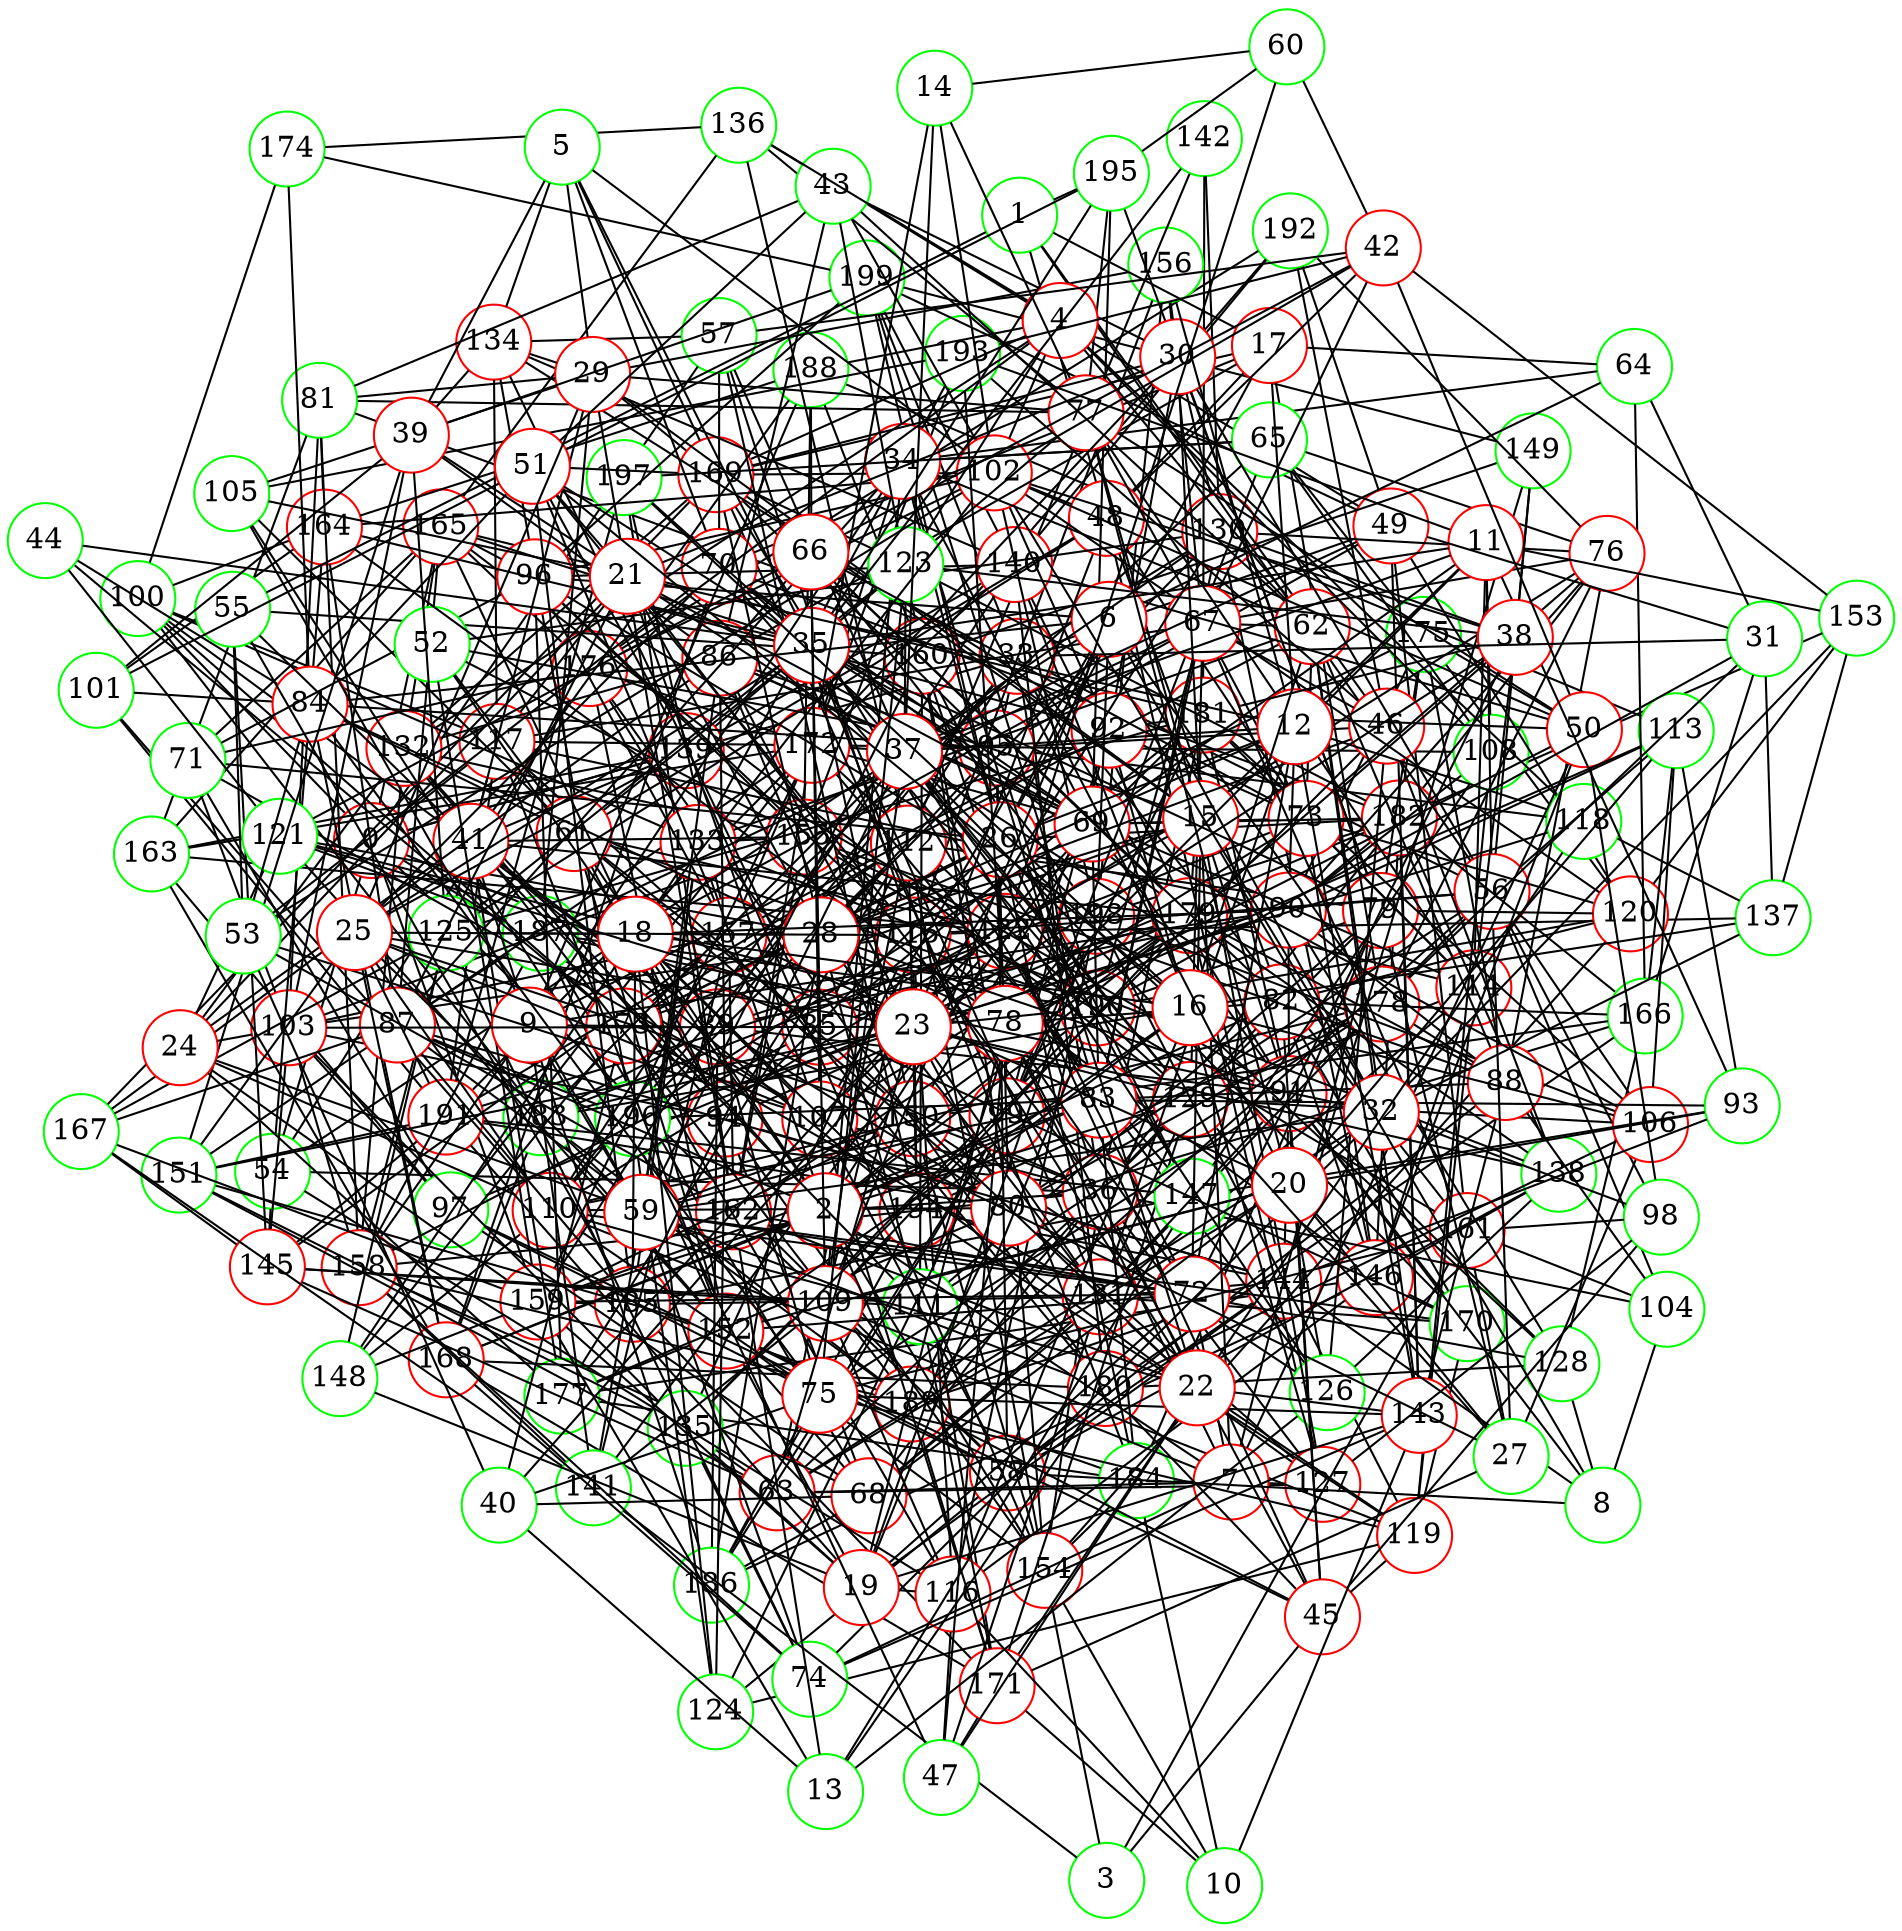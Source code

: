 graph {
graph ["layout"="fdp"]
node ["style"="filled","fillcolor"="white","fixedsize"="true","shape"="circle"]
"0" ["color"="red"]
"33" ["color"="red"]
"161" ["color"="red"]
"130" ["color"="red"]
"146" ["color"="red"]
"170" ["color"="green"]
"177" ["color"="green"]
"184" ["color"="green"]
"185" ["color"="red"]
"182" ["color"="red"]
"198" ["color"="red"]
"186" ["color"="green"]
"194" ["color"="red"]
"142" ["color"="green"]
"181" ["color"="red"]
"36" ["color"="red"]
"160" ["color"="red"]
"192" ["color"="green"]
"188" ["color"="green"]
"68" ["color"="red"]
"97" ["color"="green"]
"163" ["color"="green"]
"165" ["color"="red"]
"176" ["color"="red"]
"180" ["color"="red"]
"168" ["color"="red"]
"183" ["color"="green"]
"189" ["color"="red"]
"171" ["color"="red"]
"172" ["color"="red"]
"193" ["color"="green"]
"191" ["color"="red"]
"197" ["color"="green"]
"103" ["color"="red"]
"135" ["color"="green"]
"151" ["color"="green"]
"152" ["color"="red"]
"154" ["color"="red"]
"187" ["color"="green"]
"190" ["color"="red"]
"199" ["color"="green"]
"145" ["color"="red"]
"167" ["color"="green"]
"169" ["color"="red"]
"157" ["color"="red"]
"162" ["color"="red"]
"179" ["color"="red"]
"173" ["color"="red"]
"175" ["color"="green"]
"115" ["color"="red"]
"116" ["color"="red"]
"122" ["color"="red"]
"137" ["color"="green"]
"153" ["color"="green"]
"155" ["color"="red"]
"156" ["color"="green"]
"158" ["color"="red"]
"114" ["color"="red"]
"129" ["color"="red"]
"131" ["color"="red"]
"144" ["color"="red"]
"149" ["color"="green"]
"178" ["color"="red"]
"119" ["color"="red"]
"124" ["color"="green"]
"196" ["color"="green"]
"94" ["color"="red"]
"132" ["color"="red"]
"104" ["color"="green"]
"107" ["color"="red"]
"127" ["color"="red"]
"79" ["color"="red"]
"112" ["color"="red"]
"136" ["color"="green"]
"174" ["color"="green"]
"126" ["color"="green"]
"150" ["color"="red"]
"166" ["color"="green"]
"159" ["color"="red"]
"138" ["color"="green"]
"195" ["color"="green"]
"120" ["color"="red"]
"111" ["color"="green"]
"82" ["color"="red"]
"54" ["color"="green"]
"164" ["color"="red"]
"89" ["color"="red"]
"100" ["color"="green"]
"117" ["color"="red"]
"134" ["color"="red"]
"140" ["color"="red"]
"133" ["color"="red"]
"148" ["color"="green"]
"90" ["color"="red"]
"128" ["color"="green"]
"108" ["color"="green"]
"147" ["color"="green"]
"113" ["color"="green"]
"91" ["color"="red"]
"139" ["color"="red"]
"63" ["color"="red"]
"99" ["color"="red"]
"110" ["color"="red"]
"49" ["color"="red"]
"95" ["color"="red"]
"101" ["color"="green"]
"118" ["color"="green"]
"143" ["color"="red"]
"81" ["color"="green"]
"56" ["color"="red"]
"98" ["color"="green"]
"106" ["color"="red"]
"80" ["color"="red"]
"86" ["color"="red"]
"85" ["color"="red"]
"57" ["color"="green"]
"70" ["color"="red"]
"58" ["color"="red"]
"88" ["color"="red"]
"1" ["color"="green"]
"48" ["color"="red"]
"102" ["color"="red"]
"73" ["color"="red"]
"92" ["color"="red"]
"96" ["color"="red"]
"61" ["color"="red"]
"84" ["color"="red"]
"105" ["color"="green"]
"125" ["color"="green"]
"17" ["color"="red"]
"64" ["color"="green"]
"26" ["color"="red"]
"34" ["color"="red"]
"65" ["color"="green"]
"76" ["color"="red"]
"83" ["color"="red"]
"93" ["color"="green"]
"69" ["color"="red"]
"141" ["color"="green"]
"87" ["color"="red"]
"109" ["color"="red"]
"62" ["color"="red"]
"67" ["color"="red"]
"77" ["color"="red"]
"71" ["color"="green"]
"55" ["color"="green"]
"46" ["color"="red"]
"2" ["color"="red"]
"7" ["color"="red"]
"50" ["color"="red"]
"78" ["color"="red"]
"121" ["color"="green"]
"72" ["color"="red"]
"74" ["color"="green"]
"15" ["color"="red"]
"28" ["color"="red"]
"29" ["color"="red"]
"41" ["color"="red"]
"30" ["color"="red"]
"43" ["color"="green"]
"51" ["color"="red"]
"52" ["color"="green"]
"3" ["color"="green"]
"45" ["color"="red"]
"4" ["color"="red"]
"123" ["color"="green"]
"5" ["color"="green"]
"35" ["color"="red"]
"44" ["color"="green"]
"39" ["color"="red"]
"6" ["color"="red"]
"32" ["color"="red"]
"59" ["color"="red"]
"37" ["color"="red"]
"8" ["color"="green"]
"9" ["color"="red"]
"10" ["color"="green"]
"11" ["color"="red"]
"12" ["color"="red"]
"21" ["color"="red"]
"24" ["color"="red"]
"13" ["color"="green"]
"40" ["color"="green"]
"53" ["color"="green"]
"75" ["color"="red"]
"14" ["color"="green"]
"60" ["color"="green"]
"16" ["color"="red"]
"18" ["color"="red"]
"19" ["color"="red"]
"20" ["color"="red"]
"27" ["color"="green"]
"22" ["color"="red"]
"47" ["color"="green"]
"23" ["color"="red"]
"38" ["color"="red"]
"25" ["color"="red"]
"31" ["color"="green"]
"42" ["color"="red"]
"66" ["color"="red"]
"0" -- "33"
"0" -- "100"
"0" -- "85"
"0" -- "117"
"0" -- "165"
"0" -- "54"
"0" -- "57"
"0" -- "58"
"0" -- "107"
"0" -- "139"
"0" -- "159"
"33" -- "161"
"33" -- "130"
"33" -- "36"
"33" -- "199"
"33" -- "110"
"33" -- "49"
"33" -- "81"
"33" -- "56"
"33" -- "89"
"33" -- "91"
"33" -- "94"
"33" -- "95"
"130" -- "146"
"130" -- "142"
"146" -- "170"
"146" -- "177"
"146" -- "182"
"146" -- "186"
"177" -- "184"
"184" -- "185"
"182" -- "198"
"186" -- "194"
"142" -- "181"
"36" -- "160"
"36" -- "68"
"36" -- "104"
"36" -- "107"
"36" -- "79"
"36" -- "82"
"36" -- "181"
"36" -- "54"
"36" -- "150"
"36" -- "182"
"36" -- "89"
"36" -- "154"
"36" -- "189"
"36" -- "158"
"36" -- "63"
"36" -- "127"
"160" -- "192"
"160" -- "188"
"68" -- "97"
"68" -- "114"
"68" -- "131"
"68" -- "183"
"68" -- "186"
"68" -- "187"
"68" -- "94"
"68" -- "158"
"97" -- "163"
"97" -- "182"
"97" -- "103"
"97" -- "172"
"163" -- "165"
"163" -- "168"
"163" -- "172"
"165" -- "176"
"165" -- "181"
"176" -- "192"
"176" -- "180"
"168" -- "180"
"168" -- "183"
"168" -- "171"
"183" -- "189"
"171" -- "194"
"171" -- "185"
"171" -- "189"
"172" -- "193"
"172" -- "176"
"172" -- "191"
"191" -- "197"
"191" -- "198"
"103" -- "135"
"103" -- "145"
"103" -- "115"
"103" -- "155"
"103" -- "157"
"103" -- "158"
"135" -- "151"
"135" -- "190"
"151" -- "152"
"151" -- "172"
"151" -- "191"
"152" -- "176"
"152" -- "177"
"152" -- "154"
"152" -- "187"
"154" -- "184"
"187" -- "190"
"190" -- "199"
"145" -- "167"
"145" -- "157"
"145" -- "191"
"167" -- "169"
"157" -- "162"
"157" -- "197"
"157" -- "198"
"157" -- "172"
"157" -- "173"
"157" -- "180"
"162" -- "179"
"162" -- "197"
"162" -- "172"
"179" -- "181"
"173" -- "175"
"175" -- "182"
"115" -- "194"
"115" -- "135"
"115" -- "146"
"115" -- "116"
"115" -- "122"
"115" -- "156"
"116" -- "146"
"116" -- "198"
"116" -- "173"
"122" -- "163"
"122" -- "137"
"122" -- "155"
"137" -- "153"
"153" -- "182"
"155" -- "161"
"155" -- "162"
"155" -- "188"
"156" -- "198"
"158" -- "187"
"158" -- "189"
"114" -- "129"
"114" -- "146"
"114" -- "179"
"114" -- "181"
"114" -- "119"
"129" -- "131"
"129" -- "165"
"129" -- "171"
"129" -- "172"
"131" -- "170"
"131" -- "173"
"131" -- "144"
"131" -- "178"
"131" -- "185"
"144" -- "194"
"144" -- "149"
"144" -- "189"
"149" -- "160"
"149" -- "199"
"178" -- "194"
"119" -- "194"
"119" -- "198"
"119" -- "170"
"119" -- "124"
"124" -- "196"
"94" -- "144"
"94" -- "179"
"94" -- "132"
"94" -- "103"
"94" -- "154"
"94" -- "124"
"132" -- "165"
"132" -- "169"
"132" -- "155"
"132" -- "189"
"132" -- "158"
"104" -- "161"
"107" -- "171"
"107" -- "177"
"107" -- "127"
"127" -- "179"
"127" -- "184"
"79" -- "112"
"79" -- "195"
"79" -- "120"
"79" -- "184"
"79" -- "190"
"79" -- "111"
"79" -- "175"
"112" -- "177"
"112" -- "194"
"112" -- "196"
"112" -- "136"
"112" -- "154"
"112" -- "173"
"112" -- "126"
"112" -- "142"
"112" -- "191"
"136" -- "165"
"136" -- "174"
"174" -- "199"
"126" -- "150"
"126" -- "138"
"150" -- "179"
"150" -- "166"
"150" -- "154"
"150" -- "159"
"166" -- "180"
"166" -- "182"
"159" -- "167"
"159" -- "172"
"159" -- "185"
"138" -- "146"
"138" -- "179"
"138" -- "182"
"120" -- "153"
"120" -- "154"
"120" -- "190"
"120" -- "175"
"111" -- "160"
"111" -- "145"
"111" -- "178"
"111" -- "171"
"82" -- "146"
"82" -- "166"
"82" -- "120"
"82" -- "170"
"54" -- "176"
"54" -- "145"
"54" -- "116"
"54" -- "164"
"164" -- "188"
"89" -- "100"
"89" -- "183"
"89" -- "90"
"89" -- "122"
"89" -- "186"
"89" -- "91"
"100" -- "164"
"100" -- "117"
"100" -- "133"
"100" -- "183"
"100" -- "173"
"100" -- "174"
"117" -- "134"
"117" -- "150"
"117" -- "152"
"117" -- "172"
"117" -- "158"
"117" -- "191"
"134" -- "196"
"134" -- "140"
"140" -- "192"
"140" -- "179"
"140" -- "180"
"140" -- "199"
"140" -- "172"
"140" -- "159"
"133" -- "176"
"133" -- "193"
"133" -- "148"
"133" -- "185"
"133" -- "138"
"133" -- "155"
"148" -- "173"
"148" -- "159"
"90" -- "128"
"90" -- "108"
"90" -- "175"
"90" -- "113"
"90" -- "117"
"90" -- "182"
"90" -- "91"
"128" -- "162"
"128" -- "180"
"128" -- "166"
"108" -- "147"
"108" -- "119"
"108" -- "172"
"147" -- "160"
"147" -- "185"
"147" -- "172"
"147" -- "191"
"113" -- "166"
"113" -- "188"
"91" -- "128"
"91" -- "131"
"91" -- "170"
"91" -- "139"
"91" -- "144"
"91" -- "178"
"91" -- "181"
"139" -- "163"
"139" -- "154"
"139" -- "140"
"63" -- "112"
"63" -- "145"
"63" -- "99"
"63" -- "135"
"63" -- "151"
"63" -- "127"
"99" -- "160"
"99" -- "181"
"99" -- "198"
"99" -- "169"
"99" -- "154"
"99" -- "186"
"99" -- "124"
"110" -- "178"
"110" -- "148"
"110" -- "122"
"110" -- "157"
"49" -- "192"
"49" -- "161"
"49" -- "199"
"49" -- "120"
"49" -- "136"
"49" -- "95"
"49" -- "143"
"95" -- "101"
"95" -- "118"
"95" -- "169"
"101" -- "164"
"101" -- "110"
"101" -- "191"
"118" -- "137"
"143" -- "182"
"81" -- "163"
"81" -- "164"
"81" -- "103"
"81" -- "158"
"56" -- "98"
"56" -- "104"
"56" -- "106"
"56" -- "80"
"56" -- "113"
"56" -- "178"
"56" -- "115"
"56" -- "179"
"56" -- "149"
"56" -- "189"
"98" -- "161"
"98" -- "127"
"106" -- "113"
"106" -- "129"
"106" -- "180"
"106" -- "181"
"106" -- "198"
"80" -- "160"
"80" -- "166"
"80" -- "110"
"80" -- "177"
"80" -- "178"
"80" -- "86"
"80" -- "89"
"80" -- "189"
"80" -- "95"
"80" -- "127"
"80" -- "191"
"86" -- "132"
"86" -- "114"
"86" -- "150"
"86" -- "94"
"85" -- "112"
"85" -- "179"
"85" -- "181"
"85" -- "134"
"85" -- "170"
"85" -- "158"
"57" -- "194"
"57" -- "115"
"57" -- "70"
"57" -- "134"
"70" -- "179"
"70" -- "182"
"70" -- "168"
"70" -- "190"
"58" -- "144"
"58" -- "97"
"58" -- "162"
"58" -- "88"
"58" -- "152"
"58" -- "138"
"58" -- "107"
"58" -- "124"
"58" -- "95"
"88" -- "178"
"88" -- "179"
"88" -- "196"
"88" -- "104"
"88" -- "90"
"88" -- "155"
"88" -- "143"
"88" -- "175"
"1" -- "48"
"1" -- "17"
"1" -- "195"
"1" -- "55"
"1" -- "56"
"1" -- "46"
"48" -- "144"
"48" -- "82"
"48" -- "102"
"48" -- "73"
"48" -- "61"
"48" -- "125"
"102" -- "164"
"102" -- "198"
"102" -- "169"
"102" -- "176"
"102" -- "120"
"73" -- "114"
"73" -- "146"
"73" -- "183"
"73" -- "120"
"73" -- "107"
"73" -- "92"
"92" -- "96"
"92" -- "99"
"92" -- "181"
"92" -- "102"
"92" -- "134"
"92" -- "111"
"92" -- "127"
"96" -- "177"
"96" -- "115"
"96" -- "165"
"96" -- "102"
"96" -- "198"
"96" -- "199"
"96" -- "155"
"96" -- "140"
"96" -- "157"
"61" -- "80"
"61" -- "84"
"61" -- "85"
"61" -- "152"
"61" -- "105"
"61" -- "122"
"61" -- "94"
"61" -- "190"
"84" -- "168"
"84" -- "174"
"105" -- "193"
"105" -- "196"
"125" -- "148"
"125" -- "181"
"125" -- "167"
"17" -- "48"
"17" -- "64"
"17" -- "178"
"17" -- "70"
"17" -- "86"
"17" -- "169"
"17" -- "26"
"64" -- "166"
"26" -- "128"
"26" -- "34"
"26" -- "147"
"26" -- "182"
"26" -- "71"
"26" -- "199"
"26" -- "184"
"26" -- "173"
"26" -- "94"
"34" -- "64"
"34" -- "65"
"34" -- "83"
"34" -- "69"
"34" -- "87"
"34" -- "172"
"34" -- "109"
"34" -- "62"
"65" -- "99"
"65" -- "197"
"65" -- "76"
"65" -- "108"
"65" -- "157"
"65" -- "175"
"76" -- "192"
"76" -- "130"
"76" -- "178"
"76" -- "179"
"76" -- "182"
"76" -- "88"
"76" -- "90"
"76" -- "122"
"83" -- "130"
"83" -- "168"
"83" -- "184"
"83" -- "169"
"83" -- "93"
"83" -- "110"
"83" -- "159"
"93" -- "144"
"93" -- "113"
"93" -- "147"
"69" -- "162"
"69" -- "195"
"69" -- "196"
"69" -- "70"
"69" -- "73"
"69" -- "106"
"69" -- "172"
"69" -- "141"
"69" -- "83"
"69" -- "181"
"69" -- "86"
"69" -- "150"
"69" -- "182"
"69" -- "91"
"141" -- "167"
"141" -- "157"
"141" -- "158"
"87" -- "144"
"87" -- "164"
"87" -- "196"
"87" -- "165"
"87" -- "167"
"87" -- "185"
"87" -- "187"
"87" -- "189"
"109" -- "145"
"109" -- "194"
"109" -- "115"
"109" -- "179"
"109" -- "116"
"109" -- "119"
"109" -- "141"
"62" -- "130"
"62" -- "67"
"62" -- "133"
"62" -- "88"
"62" -- "73"
"62" -- "157"
"62" -- "143"
"67" -- "129"
"67" -- "161"
"67" -- "73"
"67" -- "76"
"67" -- "77"
"67" -- "83"
"67" -- "117"
"67" -- "181"
"67" -- "187"
"67" -- "156"
"67" -- "190"
"77" -- "81"
"77" -- "114"
"77" -- "195"
"77" -- "136"
"77" -- "139"
"71" -- "96"
"71" -- "176"
"71" -- "97"
"71" -- "165"
"71" -- "103"
"71" -- "107"
"55" -- "160"
"55" -- "145"
"55" -- "185"
"46" -- "192"
"46" -- "193"
"46" -- "67"
"46" -- "135"
"46" -- "138"
"46" -- "126"
"46" -- "95"
"2" -- "129"
"2" -- "36"
"2" -- "132"
"2" -- "133"
"2" -- "7"
"2" -- "168"
"2" -- "82"
"2" -- "179"
"2" -- "52"
"2" -- "87"
"2" -- "122"
"2" -- "154"
"2" -- "61"
"2" -- "189"
"2" -- "190"
"2" -- "159"
"7" -- "50"
"7" -- "72"
"7" -- "74"
"7" -- "78"
"7" -- "110"
"7" -- "15"
"7" -- "63"
"7" -- "79"
"50" -- "98"
"50" -- "146"
"50" -- "181"
"50" -- "102"
"50" -- "140"
"50" -- "77"
"50" -- "78"
"50" -- "175"
"78" -- "193"
"78" -- "99"
"78" -- "164"
"78" -- "198"
"78" -- "113"
"78" -- "82"
"78" -- "84"
"78" -- "121"
"121" -- "152"
"121" -- "187"
"72" -- "152"
"72" -- "122"
"72" -- "78"
"72" -- "110"
"72" -- "159"
"74" -- "135"
"74" -- "168"
"74" -- "125"
"74" -- "158"
"74" -- "143"
"15" -- "72"
"15" -- "169"
"15" -- "77"
"15" -- "173"
"15" -- "85"
"15" -- "86"
"15" -- "91"
"15" -- "28"
"15" -- "29"
"15" -- "30"
"15" -- "127"
"28" -- "130"
"28" -- "131"
"28" -- "169"
"28" -- "46"
"28" -- "111"
"28" -- "121"
"28" -- "186"
"28" -- "91"
"28" -- "125"
"28" -- "95"
"29" -- "81"
"29" -- "162"
"29" -- "134"
"29" -- "41"
"29" -- "105"
"29" -- "169"
"29" -- "187"
"29" -- "156"
"29" -- "77"
"41" -- "177"
"41" -- "194"
"41" -- "179"
"41" -- "55"
"41" -- "167"
"41" -- "89"
"41" -- "139"
"41" -- "155"
"41" -- "188"
"41" -- "111"
"30" -- "130"
"30" -- "56"
"30" -- "169"
"30" -- "43"
"30" -- "92"
"30" -- "156"
"30" -- "172"
"30" -- "79"
"43" -- "160"
"43" -- "81"
"43" -- "51"
"43" -- "86"
"43" -- "102"
"43" -- "62"
"51" -- "115"
"51" -- "195"
"51" -- "84"
"51" -- "101"
"51" -- "169"
"51" -- "185"
"51" -- "139"
"51" -- "157"
"52" -- "130"
"52" -- "155"
"52" -- "61"
"52" -- "95"
"52" -- "159"
"3" -- "161"
"3" -- "154"
"3" -- "45"
"3" -- "141"
"45" -- "82"
"45" -- "98"
"45" -- "180"
"45" -- "119"
"45" -- "152"
"45" -- "122"
"45" -- "91"
"45" -- "189"
"45" -- "78"
"4" -- "176"
"4" -- "132"
"4" -- "102"
"4" -- "118"
"4" -- "136"
"4" -- "169"
"4" -- "123"
"4" -- "108"
"4" -- "188"
"4" -- "62"
"123" -- "182"
"123" -- "169"
"123" -- "155"
"123" -- "125"
"5" -- "35"
"5" -- "70"
"5" -- "102"
"5" -- "134"
"5" -- "39"
"5" -- "169"
"5" -- "29"
"35" -- "129"
"35" -- "131"
"35" -- "195"
"35" -- "164"
"35" -- "69"
"35" -- "165"
"35" -- "197"
"35" -- "44"
"35" -- "142"
"35" -- "79"
"35" -- "51"
"35" -- "150"
"35" -- "184"
"35" -- "188"
"35" -- "61"
"35" -- "95"
"44" -- "84"
"44" -- "121"
"44" -- "173"
"39" -- "82"
"39" -- "101"
"39" -- "86"
"39" -- "134"
"39" -- "103"
"39" -- "151"
"39" -- "199"
"39" -- "125"
"6" -- "32"
"6" -- "64"
"6" -- "96"
"6" -- "178"
"6" -- "84"
"6" -- "37"
"6" -- "198"
"6" -- "26"
"6" -- "107"
"6" -- "109"
"32" -- "98"
"32" -- "68"
"32" -- "102"
"32" -- "137"
"32" -- "153"
"32" -- "74"
"32" -- "59"
"32" -- "187"
"32" -- "62"
"32" -- "63"
"59" -- "160"
"59" -- "99"
"59" -- "133"
"59" -- "72"
"59" -- "105"
"59" -- "74"
"59" -- "170"
"59" -- "141"
"59" -- "180"
"59" -- "86"
"59" -- "150"
"37" -- "129"
"37" -- "130"
"37" -- "170"
"37" -- "172"
"37" -- "109"
"37" -- "110"
"37" -- "49"
"37" -- "54"
"37" -- "183"
"37" -- "57"
"37" -- "185"
"37" -- "123"
"37" -- "126"
"37" -- "190"
"8" -- "128"
"8" -- "144"
"8" -- "104"
"8" -- "58"
"8" -- "91"
"8" -- "15"
"9" -- "34"
"9" -- "41"
"9" -- "89"
"9" -- "90"
"9" -- "186"
"9" -- "59"
"9" -- "92"
"9" -- "188"
"9" -- "141"
"9" -- "158"
"10" -- "116"
"10" -- "184"
"10" -- "154"
"10" -- "171"
"10" -- "143"
"11" -- "193"
"11" -- "114"
"11" -- "35"
"11" -- "37"
"11" -- "69"
"11" -- "56"
"11" -- "153"
"11" -- "108"
"11" -- "93"
"11" -- "78"
"11" -- "15"
"12" -- "17"
"12" -- "131"
"12" -- "21"
"12" -- "37"
"12" -- "118"
"12" -- "72"
"12" -- "26"
"12" -- "90"
"12" -- "28"
"12" -- "156"
"12" -- "143"
"21" -- "51"
"21" -- "36"
"21" -- "69"
"21" -- "117"
"21" -- "87"
"21" -- "24"
"21" -- "105"
"21" -- "107"
"21" -- "28"
"21" -- "30"
"24" -- "177"
"24" -- "132"
"24" -- "86"
"24" -- "103"
"24" -- "121"
"24" -- "59"
"24" -- "110"
"24" -- "159"
"13" -- "162"
"13" -- "147"
"13" -- "180"
"13" -- "40"
"13" -- "126"
"13" -- "159"
"40" -- "68"
"40" -- "53"
"40" -- "122"
"40" -- "75"
"40" -- "173"
"53" -- "162"
"53" -- "84"
"53" -- "70"
"53" -- "102"
"53" -- "55"
"53" -- "107"
"75" -- "97"
"75" -- "161"
"75" -- "84"
"75" -- "119"
"75" -- "89"
"75" -- "186"
"75" -- "91"
"75" -- "123"
"75" -- "110"
"75" -- "143"
"14" -- "37"
"14" -- "102"
"14" -- "60"
"14" -- "172"
"14" -- "77"
"60" -- "195"
"60" -- "122"
"16" -- "18"
"16" -- "194"
"16" -- "51"
"16" -- "116"
"16" -- "197"
"16" -- "183"
"16" -- "152"
"16" -- "137"
"16" -- "106"
"16" -- "140"
"16" -- "62"
"18" -- "194"
"18" -- "67"
"18" -- "165"
"18" -- "102"
"18" -- "185"
"18" -- "90"
"18" -- "107"
"18" -- "124"
"18" -- "94"
"19" -- "144"
"19" -- "116"
"19" -- "148"
"19" -- "198"
"19" -- "135"
"19" -- "72"
"19" -- "152"
"19" -- "78"
"19" -- "190"
"19" -- "143"
"19" -- "159"
"19" -- "191"
"20" -- "33"
"20" -- "113"
"20" -- "146"
"20" -- "152"
"20" -- "27"
"20" -- "77"
"20" -- "93"
"20" -- "109"
"20" -- "157"
"20" -- "126"
"20" -- "63"
"27" -- "129"
"27" -- "161"
"27" -- "56"
"27" -- "106"
"27" -- "107"
"27" -- "171"
"27" -- "79"
"22" -- "162"
"22" -- "115"
"22" -- "131"
"22" -- "36"
"22" -- "85"
"22" -- "118"
"22" -- "119"
"22" -- "171"
"22" -- "110"
"22" -- "47"
"22" -- "95"
"22" -- "143"
"47" -- "131"
"47" -- "116"
"47" -- "196"
"47" -- "171"
"47" -- "78"
"23" -- "129"
"23" -- "130"
"23" -- "131"
"23" -- "196"
"23" -- "38"
"23" -- "103"
"23" -- "138"
"23" -- "107"
"23" -- "48"
"23" -- "118"
"23" -- "151"
"23" -- "183"
"23" -- "25"
"23" -- "121"
"23" -- "90"
"23" -- "190"
"23" -- "63"
"38" -- "114"
"38" -- "130"
"38" -- "149"
"38" -- "181"
"38" -- "102"
"38" -- "72"
"38" -- "73"
"38" -- "123"
"25" -- "35"
"25" -- "70"
"25" -- "168"
"25" -- "107"
"25" -- "139"
"25" -- "110"
"25" -- "115"
"25" -- "150"
"25" -- "151"
"25" -- "59"
"25" -- "29"
"25" -- "191"
"31" -- "64"
"31" -- "33"
"31" -- "49"
"31" -- "178"
"31" -- "166"
"31" -- "137"
"31" -- "190"
"42" -- "48"
"42" -- "193"
"42" -- "50"
"42" -- "66"
"42" -- "67"
"42" -- "102"
"42" -- "57"
"42" -- "153"
"42" -- "60"
"66" -- "82"
"66" -- "179"
"66" -- "86"
"66" -- "198"
"66" -- "73"
"66" -- "121"
"66" -- "107"
"66" -- "109"
}